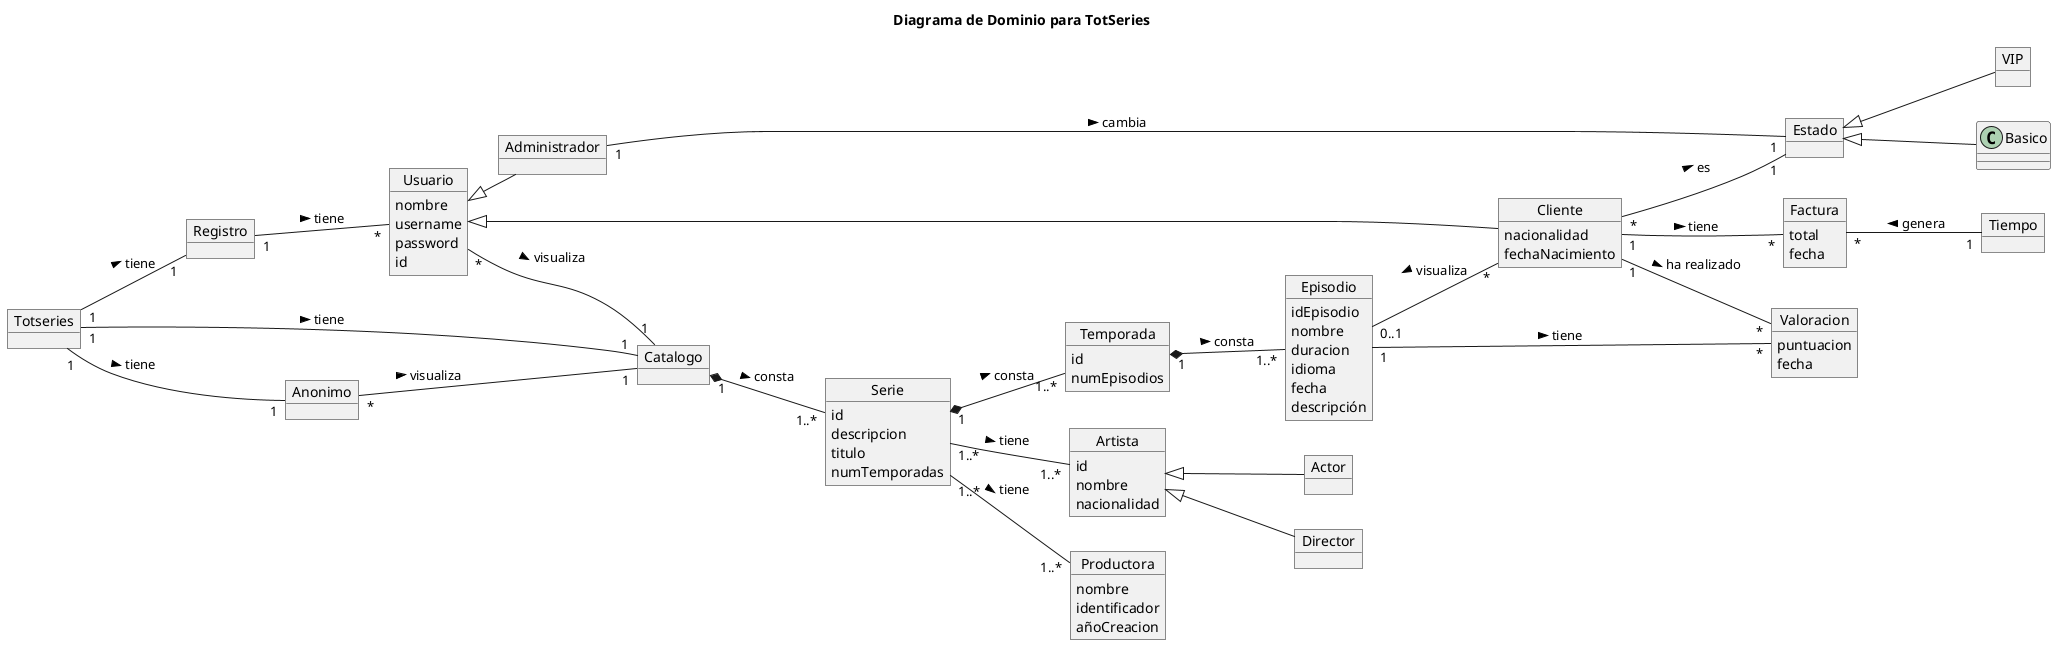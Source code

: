 @startuml
left to right direction

title Diagrama de Dominio para TotSeries

object Totseries

object Episodio {
idEpisodio
nombre
duracion
idioma
fecha
descripción
}

object Artista {
id
nombre
nacionalidad
}

object Productora {
nombre
identificador
añoCreacion
}

object Cliente {
nacionalidad
fechaNacimiento
}

object Factura{
total
fecha
}

object Temporada{
id
numEpisodios
}

object Serie{
id
descripcion
titulo
numTemporadas
}

object Usuario{
nombre
username
password
id
}

object Anonimo{
}

object Valoracion{
puntuacion
fecha
}

object Catalogo
object Tiempo
object VIP
object Administrador
object Actor
object Director
object Estado
object Registro

Totseries "1" -- "1" Catalogo : tiene >
Totseries "1" -- "1" Registro : tiene >
Totseries "1" -- "1" Anonimo : tiene >

Registro "1" -- "*" Usuario : tiene >
Usuario <|-- Cliente
Usuario <|- Administrador

Usuario "*" -- "1" Catalogo : visualiza >
Anonimo "*" -- "1" Catalogo : visualiza >

Cliente "1" -- "*" Factura : tiene >
Cliente "1" -- "*" Valoracion : ha realizado >
Cliente "*" -- "1" Estado : es >

Estado <|-- VIP
Estado <|-- Basico

Administrador "1" - "1" Estado : cambia >

Catalogo "1" *-- "1..*" Serie : consta >

Serie "1" *-- "1..*" Temporada : consta >
Serie "1..*" -- "1..*" Artista : tiene >
Serie "1..*"-- "1..*" Productora : tiene >

Artista  <|-- Actor
Artista  <|-- Director

Temporada "1" *-- "1..*" Episodio : consta >

Episodio "0..1" -- "*" Cliente : visualiza <
Episodio "1" -- "*" Valoracion : tiene >

Factura "*" -- "1" Tiempo : genera <

@enduml
